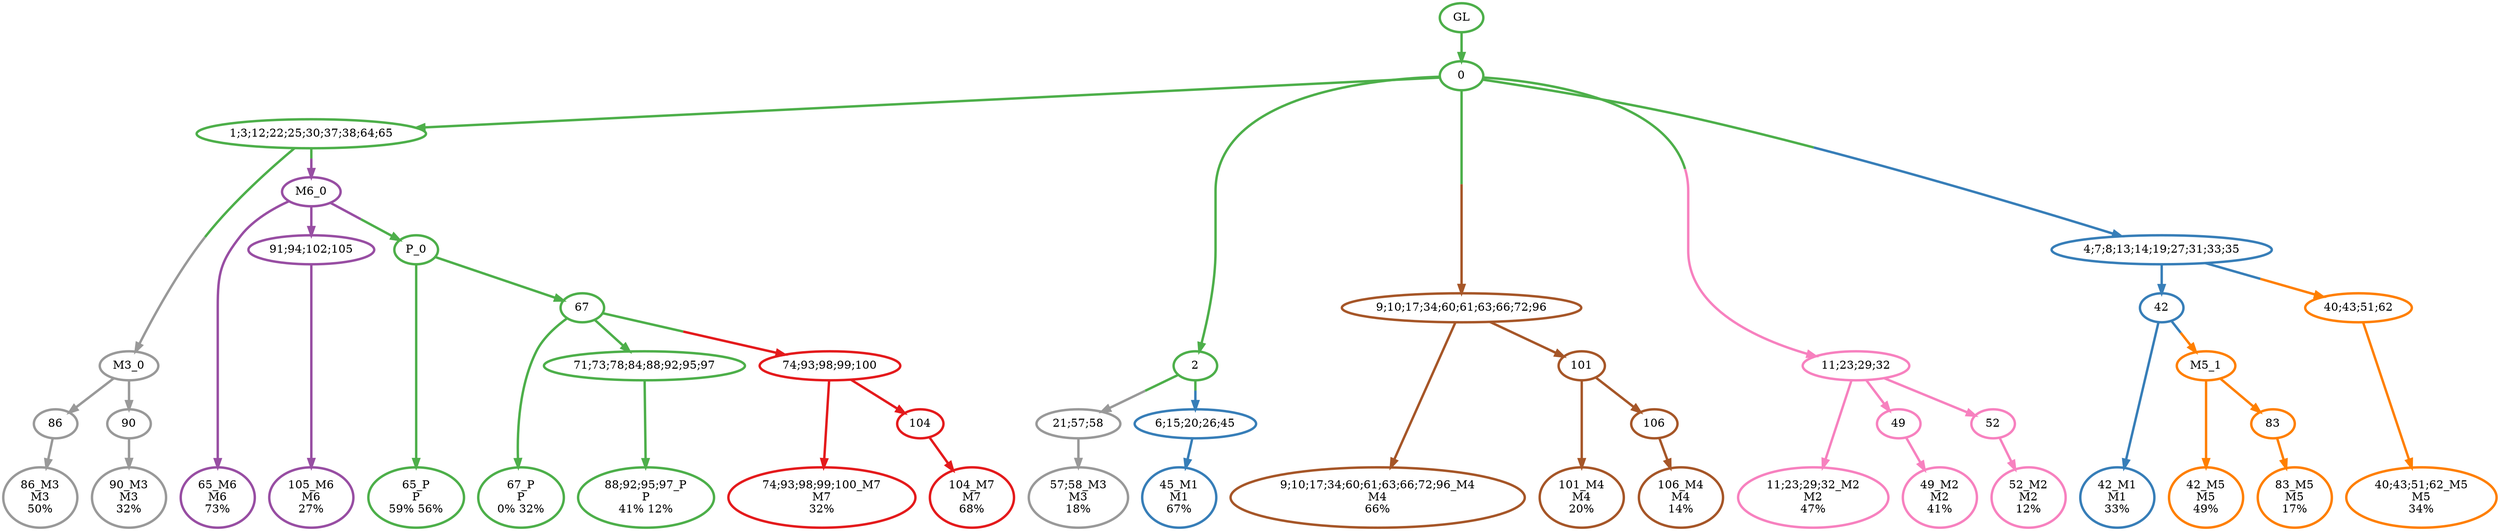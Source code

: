 digraph T {
	{
		rank=same
		44 [penwidth=3,colorscheme=set19,color=3,label="65_P\nP\n59% 56%"]
		42 [penwidth=3,colorscheme=set19,color=3,label="67_P\nP\n0% 32%"]
		40 [penwidth=3,colorscheme=set19,color=3,label="88;92;95;97_P\nP\n41% 12%"]
		38 [penwidth=3,colorscheme=set19,color=2,label="45_M1\nM1\n67%"]
		36 [penwidth=3,colorscheme=set19,color=2,label="42_M1\nM1\n33%"]
		35 [penwidth=3,colorscheme=set19,color=8,label="11;23;29;32_M2\nM2\n47%"]
		33 [penwidth=3,colorscheme=set19,color=8,label="49_M2\nM2\n41%"]
		31 [penwidth=3,colorscheme=set19,color=8,label="52_M2\nM2\n12%"]
		29 [penwidth=3,colorscheme=set19,color=9,label="86_M3\nM3\n50%"]
		27 [penwidth=3,colorscheme=set19,color=9,label="90_M3\nM3\n32%"]
		26 [penwidth=3,colorscheme=set19,color=9,label="57;58_M3\nM3\n18%"]
		25 [penwidth=3,colorscheme=set19,color=7,label="9;10;17;34;60;61;63;66;72;96_M4\nM4\n66%"]
		23 [penwidth=3,colorscheme=set19,color=7,label="101_M4\nM4\n20%"]
		21 [penwidth=3,colorscheme=set19,color=7,label="106_M4\nM4\n14%"]
		20 [penwidth=3,colorscheme=set19,color=5,label="40;43;51;62_M5\nM5\n34%"]
		19 [penwidth=3,colorscheme=set19,color=5,label="42_M5\nM5\n49%"]
		17 [penwidth=3,colorscheme=set19,color=5,label="83_M5\nM5\n17%"]
		16 [penwidth=3,colorscheme=set19,color=4,label="65_M6\nM6\n73%"]
		14 [penwidth=3,colorscheme=set19,color=4,label="105_M6\nM6\n27%"]
		13 [penwidth=3,colorscheme=set19,color=1,label="74;93;98;99;100_M7\nM7\n32%"]
		11 [penwidth=3,colorscheme=set19,color=1,label="104_M7\nM7\n68%"]
	}
	47 [penwidth=3,colorscheme=set19,color=3,label="GL"]
	46 [penwidth=3,colorscheme=set19,color=3,label="0"]
	45 [penwidth=3,colorscheme=set19,color=3,label="1;3;12;22;25;30;37;38;64;65"]
	43 [penwidth=3,colorscheme=set19,color=3,label="67"]
	41 [penwidth=3,colorscheme=set19,color=3,label="71;73;78;84;88;92;95;97"]
	39 [penwidth=3,colorscheme=set19,color=3,label="2"]
	37 [penwidth=3,colorscheme=set19,color=2,label="42"]
	34 [penwidth=3,colorscheme=set19,color=8,label="49"]
	32 [penwidth=3,colorscheme=set19,color=8,label="52"]
	30 [penwidth=3,colorscheme=set19,color=9,label="86"]
	28 [penwidth=3,colorscheme=set19,color=9,label="90"]
	24 [penwidth=3,colorscheme=set19,color=7,label="101"]
	22 [penwidth=3,colorscheme=set19,color=7,label="106"]
	18 [penwidth=3,colorscheme=set19,color=5,label="83"]
	15 [penwidth=3,colorscheme=set19,color=4,label="91;94;102;105"]
	12 [penwidth=3,colorscheme=set19,color=1,label="104"]
	10 [penwidth=3,colorscheme=set19,color=3,label="P_0"]
	9 [penwidth=3,colorscheme=set19,color=5,label="40;43;51;62"]
	8 [penwidth=3,colorscheme=set19,color=5,label="M5_1"]
	7 [penwidth=3,colorscheme=set19,color=1,label="74;93;98;99;100"]
	6 [penwidth=3,colorscheme=set19,color=7,label="9;10;17;34;60;61;63;66;72;96"]
	5 [penwidth=3,colorscheme=set19,color=9,label="M3_0"]
	4 [penwidth=3,colorscheme=set19,color=4,label="M6_0"]
	3 [penwidth=3,colorscheme=set19,color=9,label="21;57;58"]
	2 [penwidth=3,colorscheme=set19,color=8,label="11;23;29;32"]
	1 [penwidth=3,colorscheme=set19,color=2,label="4;7;8;13;14;19;27;31;33;35"]
	0 [penwidth=3,colorscheme=set19,color=2,label="6;15;20;26;45"]
	47 -> 46 [penwidth=3,colorscheme=set19,color=3]
	46 -> 39 [penwidth=3,colorscheme=set19,color=3]
	46 -> 45 [penwidth=3,colorscheme=set19,color=3]
	46 -> 6 [penwidth=3,colorscheme=set19,color="3;0.5:7"]
	46 -> 2 [penwidth=3,colorscheme=set19,color="3;0.5:8"]
	46 -> 1 [penwidth=3,colorscheme=set19,color="3;0.5:2"]
	45 -> 5 [penwidth=3,colorscheme=set19,color="3;0.5:9"]
	45 -> 4 [penwidth=3,colorscheme=set19,color="3;0.5:4"]
	43 -> 42 [penwidth=3,colorscheme=set19,color=3]
	43 -> 41 [penwidth=3,colorscheme=set19,color=3]
	43 -> 7 [penwidth=3,colorscheme=set19,color="3;0.5:1"]
	41 -> 40 [penwidth=3,colorscheme=set19,color=3]
	39 -> 3 [penwidth=3,colorscheme=set19,color="3;0.5:9"]
	39 -> 0 [penwidth=3,colorscheme=set19,color="3;0.5:2"]
	37 -> 36 [penwidth=3,colorscheme=set19,color=2]
	37 -> 8 [penwidth=3,colorscheme=set19,color="2;0.5:5"]
	34 -> 33 [penwidth=3,colorscheme=set19,color=8]
	32 -> 31 [penwidth=3,colorscheme=set19,color=8]
	30 -> 29 [penwidth=3,colorscheme=set19,color=9]
	28 -> 27 [penwidth=3,colorscheme=set19,color=9]
	24 -> 23 [penwidth=3,colorscheme=set19,color=7]
	24 -> 22 [penwidth=3,colorscheme=set19,color=7]
	22 -> 21 [penwidth=3,colorscheme=set19,color=7]
	18 -> 17 [penwidth=3,colorscheme=set19,color=5]
	15 -> 14 [penwidth=3,colorscheme=set19,color=4]
	12 -> 11 [penwidth=3,colorscheme=set19,color=1]
	10 -> 44 [penwidth=3,colorscheme=set19,color=3]
	10 -> 43 [penwidth=3,colorscheme=set19,color=3]
	9 -> 20 [penwidth=3,colorscheme=set19,color=5]
	8 -> 19 [penwidth=3,colorscheme=set19,color=5]
	8 -> 18 [penwidth=3,colorscheme=set19,color=5]
	7 -> 13 [penwidth=3,colorscheme=set19,color=1]
	7 -> 12 [penwidth=3,colorscheme=set19,color=1]
	6 -> 25 [penwidth=3,colorscheme=set19,color=7]
	6 -> 24 [penwidth=3,colorscheme=set19,color=7]
	5 -> 30 [penwidth=3,colorscheme=set19,color=9]
	5 -> 28 [penwidth=3,colorscheme=set19,color=9]
	4 -> 10 [penwidth=3,colorscheme=set19,color="4;0.5:3"]
	4 -> 16 [penwidth=3,colorscheme=set19,color=4]
	4 -> 15 [penwidth=3,colorscheme=set19,color=4]
	3 -> 26 [penwidth=3,colorscheme=set19,color=9]
	2 -> 35 [penwidth=3,colorscheme=set19,color=8]
	2 -> 34 [penwidth=3,colorscheme=set19,color=8]
	2 -> 32 [penwidth=3,colorscheme=set19,color=8]
	1 -> 37 [penwidth=3,colorscheme=set19,color=2]
	1 -> 9 [penwidth=3,colorscheme=set19,color="2;0.5:5"]
	0 -> 38 [penwidth=3,colorscheme=set19,color=2]
}
